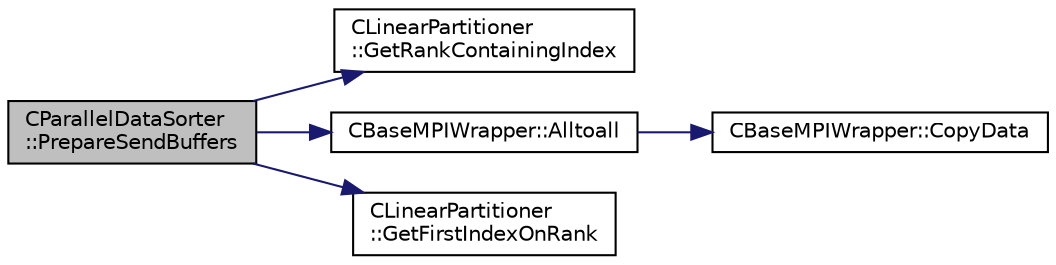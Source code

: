 digraph "CParallelDataSorter::PrepareSendBuffers"
{
  edge [fontname="Helvetica",fontsize="10",labelfontname="Helvetica",labelfontsize="10"];
  node [fontname="Helvetica",fontsize="10",shape=record];
  rankdir="LR";
  Node97 [label="CParallelDataSorter\l::PrepareSendBuffers",height=0.2,width=0.4,color="black", fillcolor="grey75", style="filled", fontcolor="black"];
  Node97 -> Node98 [color="midnightblue",fontsize="10",style="solid",fontname="Helvetica"];
  Node98 [label="CLinearPartitioner\l::GetRankContainingIndex",height=0.2,width=0.4,color="black", fillcolor="white", style="filled",URL="$class_c_linear_partitioner.html#ac3722e604105125b4873fbaa81384fe6",tooltip="Get the rank that owns the index based on the linear partitioning. "];
  Node97 -> Node99 [color="midnightblue",fontsize="10",style="solid",fontname="Helvetica"];
  Node99 [label="CBaseMPIWrapper::Alltoall",height=0.2,width=0.4,color="black", fillcolor="white", style="filled",URL="$class_c_base_m_p_i_wrapper.html#a86496abf1db8449b17501e14111f3371"];
  Node99 -> Node100 [color="midnightblue",fontsize="10",style="solid",fontname="Helvetica"];
  Node100 [label="CBaseMPIWrapper::CopyData",height=0.2,width=0.4,color="black", fillcolor="white", style="filled",URL="$class_c_base_m_p_i_wrapper.html#a4725cc1dd65b161b483e812a538a5e36"];
  Node97 -> Node101 [color="midnightblue",fontsize="10",style="solid",fontname="Helvetica"];
  Node101 [label="CLinearPartitioner\l::GetFirstIndexOnRank",height=0.2,width=0.4,color="black", fillcolor="white", style="filled",URL="$class_c_linear_partitioner.html#adb377c881686e56b703b57c7409a8b91",tooltip="Get the first index of the current rank&#39;s linear partition. "];
}

